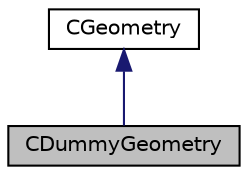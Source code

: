 digraph "CDummyGeometry"
{
 // LATEX_PDF_SIZE
  edge [fontname="Helvetica",fontsize="10",labelfontname="Helvetica",labelfontsize="10"];
  node [fontname="Helvetica",fontsize="10",shape=record];
  Node1 [label="CDummyGeometry",height=0.2,width=0.4,color="black", fillcolor="grey75", style="filled", fontcolor="black",tooltip="Class for defining a geometry that does not contain any points/elements. Can be used for initializing..."];
  Node2 -> Node1 [dir="back",color="midnightblue",fontsize="10",style="solid",fontname="Helvetica"];
  Node2 [label="CGeometry",height=0.2,width=0.4,color="black", fillcolor="white", style="filled",URL="$classCGeometry.html",tooltip="Parent class for defining the geometry of the problem (complete geometry, multigrid agglomerated geom..."];
}
